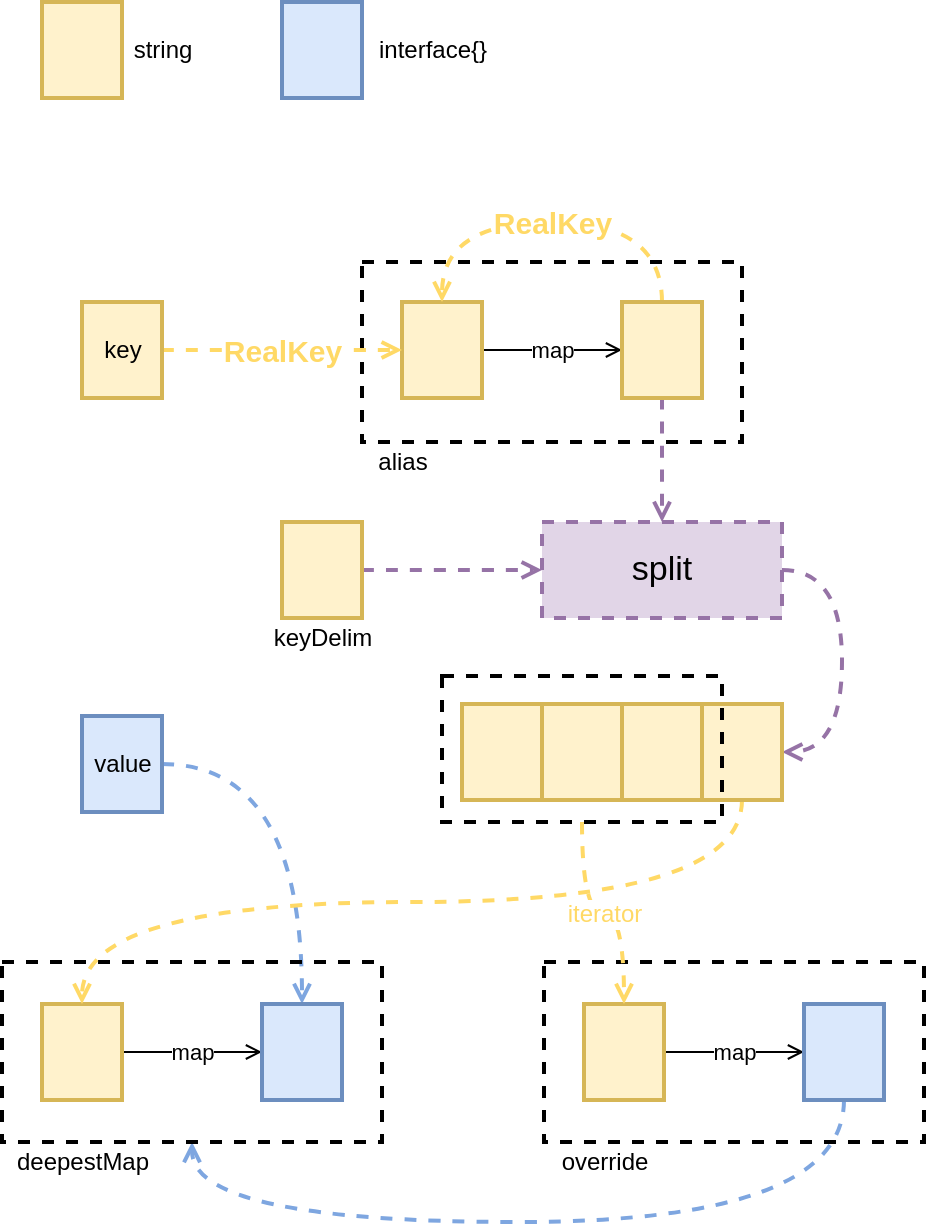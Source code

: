 <mxfile version="14.6.13" type="device" pages="3"><diagram id="QVY1krk-SqojMDnrzBaw" name="set"><mxGraphModel dx="1106" dy="1003" grid="1" gridSize="10" guides="1" tooltips="1" connect="1" arrows="1" fold="1" page="1" pageScale="1" pageWidth="850" pageHeight="1100" math="0" shadow="0"><root><mxCell id="0"/><mxCell id="1" parent="0"/><mxCell id="sGhGVefub9LmewjDB70i-6" value="" style="rounded=0;whiteSpace=wrap;html=1;strokeWidth=2;fontSize=17;fillColor=none;dashed=1;" vertex="1" parent="1"><mxGeometry x="400" y="200" width="190" height="90" as="geometry"/></mxCell><mxCell id="sGhGVefub9LmewjDB70i-12" value="" style="rounded=0;whiteSpace=wrap;html=1;strokeWidth=2;fontSize=17;fillColor=none;dashed=1;" vertex="1" parent="1"><mxGeometry x="491" y="550" width="190" height="90" as="geometry"/></mxCell><mxCell id="sGhGVefub9LmewjDB70i-3" value="map" style="edgeStyle=orthogonalEdgeStyle;rounded=0;orthogonalLoop=1;jettySize=auto;html=1;exitX=1;exitY=0.5;exitDx=0;exitDy=0;entryX=0;entryY=0.5;entryDx=0;entryDy=0;endArrow=open;endFill=0;" edge="1" parent="1" source="sGhGVefub9LmewjDB70i-1" target="sGhGVefub9LmewjDB70i-2"><mxGeometry relative="1" as="geometry"/></mxCell><mxCell id="sGhGVefub9LmewjDB70i-1" value="" style="rounded=0;whiteSpace=wrap;html=1;strokeWidth=2;fontSize=17;fillColor=#fff2cc;strokeColor=#d6b656;" vertex="1" parent="1"><mxGeometry x="420" y="220" width="40" height="48" as="geometry"/></mxCell><mxCell id="sGhGVefub9LmewjDB70i-16" value="RealKey" style="edgeStyle=orthogonalEdgeStyle;curved=1;rounded=0;orthogonalLoop=1;jettySize=auto;html=1;exitX=0.5;exitY=0;exitDx=0;exitDy=0;entryX=0.5;entryY=0;entryDx=0;entryDy=0;dashed=1;fontSize=15;fontColor=#FFD966;endArrow=open;endFill=0;strokeColor=#FFD966;strokeWidth=2;fontStyle=1" edge="1" parent="1" source="sGhGVefub9LmewjDB70i-2" target="sGhGVefub9LmewjDB70i-1"><mxGeometry relative="1" as="geometry"><Array as="points"><mxPoint x="550" y="180"/><mxPoint x="440" y="180"/></Array></mxGeometry></mxCell><mxCell id="sGhGVefub9LmewjDB70i-19" style="edgeStyle=orthogonalEdgeStyle;curved=1;rounded=0;orthogonalLoop=1;jettySize=auto;html=1;exitX=0.5;exitY=1;exitDx=0;exitDy=0;dashed=1;fontSize=15;fontColor=#FFD966;endArrow=open;endFill=0;strokeColor=#9673a6;strokeWidth=2;fillColor=#e1d5e7;" edge="1" parent="1" source="sGhGVefub9LmewjDB70i-2" target="sGhGVefub9LmewjDB70i-23"><mxGeometry relative="1" as="geometry"><mxPoint x="550" y="330" as="targetPoint"/></mxGeometry></mxCell><mxCell id="sGhGVefub9LmewjDB70i-2" value="" style="rounded=0;whiteSpace=wrap;html=1;strokeWidth=2;fontSize=17;fillColor=#fff2cc;strokeColor=#d6b656;" vertex="1" parent="1"><mxGeometry x="530" y="220" width="40" height="48" as="geometry"/></mxCell><mxCell id="sGhGVefub9LmewjDB70i-4" value="" style="rounded=0;whiteSpace=wrap;html=1;strokeWidth=2;fontSize=17;fillColor=#fff2cc;strokeColor=#d6b656;" vertex="1" parent="1"><mxGeometry x="240" y="70" width="40" height="48" as="geometry"/></mxCell><mxCell id="sGhGVefub9LmewjDB70i-5" value="string" style="text;html=1;align=center;verticalAlign=middle;resizable=0;points=[];autosize=1;strokeColor=none;" vertex="1" parent="1"><mxGeometry x="280" y="84" width="40" height="20" as="geometry"/></mxCell><mxCell id="sGhGVefub9LmewjDB70i-7" value="alias" style="text;html=1;align=center;verticalAlign=middle;resizable=0;points=[];autosize=1;strokeColor=none;" vertex="1" parent="1"><mxGeometry x="400" y="290" width="40" height="20" as="geometry"/></mxCell><mxCell id="sGhGVefub9LmewjDB70i-11" value="map" style="edgeStyle=orthogonalEdgeStyle;rounded=0;orthogonalLoop=1;jettySize=auto;html=1;exitX=1;exitY=0.5;exitDx=0;exitDy=0;entryX=0;entryY=0.5;entryDx=0;entryDy=0;endArrow=open;endFill=0;" edge="1" parent="1" source="sGhGVefub9LmewjDB70i-8" target="sGhGVefub9LmewjDB70i-10"><mxGeometry relative="1" as="geometry"/></mxCell><mxCell id="sGhGVefub9LmewjDB70i-14" value="RealKey" style="edgeStyle=orthogonalEdgeStyle;rounded=0;orthogonalLoop=1;jettySize=auto;html=1;exitX=1;exitY=0.5;exitDx=0;exitDy=0;entryX=0;entryY=0.5;entryDx=0;entryDy=0;endArrow=open;endFill=0;curved=1;strokeWidth=2;dashed=1;fillColor=#fff2cc;strokeColor=#FFD966;fontColor=#FFD966;fontStyle=1;fontSize=15;" edge="1" parent="1" source="sGhGVefub9LmewjDB70i-17" target="sGhGVefub9LmewjDB70i-1"><mxGeometry relative="1" as="geometry"><Array as="points"><mxPoint x="310" y="244"/></Array></mxGeometry></mxCell><mxCell id="sGhGVefub9LmewjDB70i-8" value="" style="rounded=0;whiteSpace=wrap;html=1;strokeWidth=2;fontSize=17;fillColor=#fff2cc;strokeColor=#d6b656;" vertex="1" parent="1"><mxGeometry x="511" y="571" width="40" height="48" as="geometry"/></mxCell><mxCell id="sGhGVefub9LmewjDB70i-9" value="" style="rounded=0;whiteSpace=wrap;html=1;strokeWidth=2;fontSize=17;fillColor=#dae8fc;strokeColor=#6c8ebf;" vertex="1" parent="1"><mxGeometry x="360" y="70" width="40" height="48" as="geometry"/></mxCell><mxCell id="sGhGVefub9LmewjDB70i-39" style="edgeStyle=orthogonalEdgeStyle;curved=1;rounded=0;orthogonalLoop=1;jettySize=auto;html=1;exitX=0.5;exitY=1;exitDx=0;exitDy=0;entryX=0.5;entryY=1;entryDx=0;entryDy=0;dashed=1;fontSize=12;fontColor=#FFD966;endArrow=open;endFill=0;strokeColor=#7EA6E0;strokeWidth=2;" edge="1" parent="1" source="sGhGVefub9LmewjDB70i-10" target="sGhGVefub9LmewjDB70i-32"><mxGeometry relative="1" as="geometry"><Array as="points"><mxPoint x="641" y="680"/><mxPoint x="315" y="680"/></Array></mxGeometry></mxCell><mxCell id="sGhGVefub9LmewjDB70i-10" value="" style="rounded=0;whiteSpace=wrap;html=1;strokeWidth=2;fontSize=17;fillColor=#dae8fc;strokeColor=#6c8ebf;" vertex="1" parent="1"><mxGeometry x="621" y="571" width="40" height="48" as="geometry"/></mxCell><mxCell id="sGhGVefub9LmewjDB70i-13" value="override" style="text;html=1;align=center;verticalAlign=middle;resizable=0;points=[];autosize=1;strokeColor=none;" vertex="1" parent="1"><mxGeometry x="491" y="640" width="60" height="20" as="geometry"/></mxCell><mxCell id="sGhGVefub9LmewjDB70i-17" value="" style="rounded=0;whiteSpace=wrap;html=1;strokeWidth=2;fontSize=17;fillColor=#fff2cc;strokeColor=#d6b656;" vertex="1" parent="1"><mxGeometry x="260" y="220" width="40" height="48" as="geometry"/></mxCell><mxCell id="sGhGVefub9LmewjDB70i-43" style="edgeStyle=orthogonalEdgeStyle;curved=1;rounded=0;orthogonalLoop=1;jettySize=auto;html=1;exitX=1;exitY=0.5;exitDx=0;exitDy=0;entryX=0.5;entryY=0;entryDx=0;entryDy=0;dashed=1;fontSize=12;fontColor=#FFD966;endArrow=open;endFill=0;strokeColor=#7EA6E0;strokeWidth=2;" edge="1" parent="1" source="sGhGVefub9LmewjDB70i-18" target="sGhGVefub9LmewjDB70i-35"><mxGeometry relative="1" as="geometry"/></mxCell><mxCell id="sGhGVefub9LmewjDB70i-18" value="" style="rounded=0;whiteSpace=wrap;html=1;strokeWidth=2;fontSize=17;fillColor=#dae8fc;strokeColor=#6c8ebf;" vertex="1" parent="1"><mxGeometry x="260" y="427" width="40" height="48" as="geometry"/></mxCell><mxCell id="sGhGVefub9LmewjDB70i-20" value="" style="rounded=0;whiteSpace=wrap;html=1;strokeWidth=2;fontSize=17;fillColor=#fff2cc;strokeColor=#d6b656;" vertex="1" parent="1"><mxGeometry x="450" y="421" width="40" height="48" as="geometry"/></mxCell><mxCell id="sGhGVefub9LmewjDB70i-31" value="iterator" style="edgeStyle=orthogonalEdgeStyle;curved=1;rounded=0;orthogonalLoop=1;jettySize=auto;html=1;exitX=0.5;exitY=1;exitDx=0;exitDy=0;entryX=0.5;entryY=0;entryDx=0;entryDy=0;dashed=1;fontSize=12;fontColor=#FFD966;endArrow=open;endFill=0;strokeColor=#FFD966;strokeWidth=2;" edge="1" parent="1" source="sGhGVefub9LmewjDB70i-41" target="sGhGVefub9LmewjDB70i-8"><mxGeometry relative="1" as="geometry"><mxPoint x="445" y="520" as="sourcePoint"/></mxGeometry></mxCell><mxCell id="sGhGVefub9LmewjDB70i-21" value="" style="rounded=0;whiteSpace=wrap;html=1;strokeWidth=2;fontSize=17;fillColor=#fff2cc;strokeColor=#d6b656;" vertex="1" parent="1"><mxGeometry x="490" y="421" width="40" height="48" as="geometry"/></mxCell><mxCell id="sGhGVefub9LmewjDB70i-22" value="" style="rounded=0;whiteSpace=wrap;html=1;strokeWidth=2;fontSize=17;fillColor=#fff2cc;strokeColor=#d6b656;" vertex="1" parent="1"><mxGeometry x="530" y="421" width="40" height="48" as="geometry"/></mxCell><mxCell id="sGhGVefub9LmewjDB70i-38" style="edgeStyle=orthogonalEdgeStyle;curved=1;rounded=0;orthogonalLoop=1;jettySize=auto;html=1;exitX=1;exitY=0.5;exitDx=0;exitDy=0;entryX=1;entryY=0.5;entryDx=0;entryDy=0;dashed=1;fontSize=12;fontColor=#FFD966;endArrow=open;endFill=0;strokeColor=#9673a6;strokeWidth=2;fillColor=#e1d5e7;" edge="1" parent="1" source="sGhGVefub9LmewjDB70i-23" target="sGhGVefub9LmewjDB70i-40"><mxGeometry relative="1" as="geometry"><Array as="points"><mxPoint x="640" y="354"/><mxPoint x="640" y="445"/></Array></mxGeometry></mxCell><mxCell id="sGhGVefub9LmewjDB70i-23" value="split" style="rounded=0;whiteSpace=wrap;html=1;strokeWidth=2;fontSize=17;dashed=1;fillColor=#e1d5e7;strokeColor=#9673a6;" vertex="1" parent="1"><mxGeometry x="490" y="330" width="120" height="48" as="geometry"/></mxCell><mxCell id="sGhGVefub9LmewjDB70i-28" style="edgeStyle=orthogonalEdgeStyle;curved=1;rounded=0;orthogonalLoop=1;jettySize=auto;html=1;exitX=1;exitY=0.5;exitDx=0;exitDy=0;entryX=0;entryY=0.5;entryDx=0;entryDy=0;dashed=1;fontSize=12;fontColor=#FFD966;endArrow=open;endFill=0;strokeColor=#9673a6;strokeWidth=2;fillColor=#e1d5e7;" edge="1" parent="1" source="sGhGVefub9LmewjDB70i-25" target="sGhGVefub9LmewjDB70i-23"><mxGeometry relative="1" as="geometry"/></mxCell><mxCell id="sGhGVefub9LmewjDB70i-25" value="" style="rounded=0;whiteSpace=wrap;html=1;strokeWidth=2;fontSize=17;fillColor=#fff2cc;strokeColor=#d6b656;" vertex="1" parent="1"><mxGeometry x="360" y="330" width="40" height="48" as="geometry"/></mxCell><mxCell id="sGhGVefub9LmewjDB70i-26" value="key" style="text;html=1;align=center;verticalAlign=middle;resizable=0;points=[];autosize=1;fontSize=12;" vertex="1" parent="1"><mxGeometry x="265" y="234" width="30" height="20" as="geometry"/></mxCell><mxCell id="sGhGVefub9LmewjDB70i-27" value="value" style="text;html=1;align=center;verticalAlign=middle;resizable=0;points=[];autosize=1;fontSize=12;" vertex="1" parent="1"><mxGeometry x="260" y="441" width="40" height="20" as="geometry"/></mxCell><mxCell id="sGhGVefub9LmewjDB70i-29" value="keyDelim" style="text;html=1;align=center;verticalAlign=middle;resizable=0;points=[];autosize=1;fontSize=12;" vertex="1" parent="1"><mxGeometry x="350" y="378" width="60" height="20" as="geometry"/></mxCell><mxCell id="sGhGVefub9LmewjDB70i-32" value="" style="rounded=0;whiteSpace=wrap;html=1;strokeWidth=2;fontSize=17;fillColor=none;dashed=1;" vertex="1" parent="1"><mxGeometry x="220" y="550" width="190" height="90" as="geometry"/></mxCell><mxCell id="sGhGVefub9LmewjDB70i-33" value="map" style="edgeStyle=orthogonalEdgeStyle;rounded=0;orthogonalLoop=1;jettySize=auto;html=1;exitX=1;exitY=0.5;exitDx=0;exitDy=0;entryX=0;entryY=0.5;entryDx=0;entryDy=0;endArrow=open;endFill=0;" edge="1" parent="1" source="sGhGVefub9LmewjDB70i-34" target="sGhGVefub9LmewjDB70i-35"><mxGeometry relative="1" as="geometry"/></mxCell><mxCell id="sGhGVefub9LmewjDB70i-34" value="" style="rounded=0;whiteSpace=wrap;html=1;strokeWidth=2;fontSize=17;fillColor=#fff2cc;strokeColor=#d6b656;" vertex="1" parent="1"><mxGeometry x="240" y="571" width="40" height="48" as="geometry"/></mxCell><mxCell id="sGhGVefub9LmewjDB70i-35" value="" style="rounded=0;whiteSpace=wrap;html=1;strokeWidth=2;fontSize=17;fillColor=#dae8fc;strokeColor=#6c8ebf;" vertex="1" parent="1"><mxGeometry x="350" y="571" width="40" height="48" as="geometry"/></mxCell><mxCell id="sGhGVefub9LmewjDB70i-36" value="deepestMap" style="text;html=1;align=center;verticalAlign=middle;resizable=0;points=[];autosize=1;strokeColor=none;" vertex="1" parent="1"><mxGeometry x="220" y="640" width="80" height="20" as="geometry"/></mxCell><mxCell id="sGhGVefub9LmewjDB70i-42" style="edgeStyle=orthogonalEdgeStyle;curved=1;rounded=0;orthogonalLoop=1;jettySize=auto;html=1;exitX=0.5;exitY=1;exitDx=0;exitDy=0;entryX=0.5;entryY=0;entryDx=0;entryDy=0;dashed=1;fontSize=12;fontColor=#FFD966;endArrow=open;endFill=0;strokeWidth=2;fillColor=#fff2cc;strokeColor=#FFD966;" edge="1" parent="1" source="sGhGVefub9LmewjDB70i-40" target="sGhGVefub9LmewjDB70i-34"><mxGeometry relative="1" as="geometry"/></mxCell><mxCell id="sGhGVefub9LmewjDB70i-40" value="" style="rounded=0;whiteSpace=wrap;html=1;strokeWidth=2;fontSize=17;fillColor=#fff2cc;strokeColor=#d6b656;" vertex="1" parent="1"><mxGeometry x="570" y="421" width="40" height="48" as="geometry"/></mxCell><mxCell id="sGhGVefub9LmewjDB70i-41" value="" style="rounded=0;whiteSpace=wrap;html=1;strokeWidth=2;fontSize=17;dashed=1;fontColor=#FFD966;fillColor=none;" vertex="1" parent="1"><mxGeometry x="440" y="407" width="140" height="73" as="geometry"/></mxCell><mxCell id="sGhGVefub9LmewjDB70i-45" value="interface{}" style="text;html=1;align=center;verticalAlign=middle;resizable=0;points=[];autosize=1;fontSize=12;" vertex="1" parent="1"><mxGeometry x="400" y="84" width="70" height="20" as="geometry"/></mxCell></root></mxGraphModel></diagram><diagram id="7SM6qyC0h4ifVE3VPMMS" name="remote"><mxGraphModel dx="1106" dy="1003" grid="1" gridSize="10" guides="1" tooltips="1" connect="1" arrows="1" fold="1" page="1" pageScale="1" pageWidth="850" pageHeight="1100" math="0" shadow="0"><root><mxCell id="oouWDib1Eq7o747u-E21-0"/><mxCell id="oouWDib1Eq7o747u-E21-1" parent="oouWDib1Eq7o747u-E21-0"/><mxCell id="1q4EOkN3p0JSK2K-4x9x-20" value="" style="rounded=0;whiteSpace=wrap;html=1;strokeWidth=2;fontSize=17;fontColor=#330000;fillColor=none;dashed=1;" vertex="1" parent="oouWDib1Eq7o747u-E21-1"><mxGeometry x="560" y="360" width="80" height="190" as="geometry"/></mxCell><mxCell id="20MEeCDB1a2APjdDn2bs-6" value="append" style="edgeStyle=orthogonalEdgeStyle;curved=1;rounded=0;orthogonalLoop=1;jettySize=auto;html=1;exitX=1;exitY=0.5;exitDx=0;exitDy=0;entryX=0;entryY=0.5;entryDx=0;entryDy=0;dashed=1;fontSize=15;endArrow=open;endFill=0;strokeWidth=2;fillColor=#ffe6cc;strokeColor=#FFB570;fontColor=#FFB570;fontStyle=1" edge="1" parent="oouWDib1Eq7o747u-E21-1" source="20MEeCDB1a2APjdDn2bs-0" target="20MEeCDB1a2APjdDn2bs-3"><mxGeometry relative="1" as="geometry"/></mxCell><mxCell id="20MEeCDB1a2APjdDn2bs-0" value="" style="rounded=0;whiteSpace=wrap;html=1;strokeWidth=2;fontSize=17;fillColor=#ffe6cc;strokeColor=#d79b00;" vertex="1" parent="oouWDib1Eq7o747u-E21-1"><mxGeometry x="200" y="240" width="40" height="48" as="geometry"/></mxCell><mxCell id="20MEeCDB1a2APjdDn2bs-1" value="" style="rounded=0;whiteSpace=wrap;html=1;strokeWidth=2;fontSize=17;fillColor=#ffe6cc;strokeColor=#d79b00;" vertex="1" parent="oouWDib1Eq7o747u-E21-1"><mxGeometry x="140" y="140" width="40" height="48" as="geometry"/></mxCell><mxCell id="20MEeCDB1a2APjdDn2bs-2" value="defaultRemoteProvider" style="text;html=1;align=center;verticalAlign=middle;resizable=0;points=[];autosize=1;fontSize=12;" vertex="1" parent="oouWDib1Eq7o747u-E21-1"><mxGeometry x="180" y="154" width="140" height="20" as="geometry"/></mxCell><mxCell id="20MEeCDB1a2APjdDn2bs-3" value="" style="rounded=0;whiteSpace=wrap;html=1;strokeWidth=2;fontSize=17;fillColor=#ffe6cc;strokeColor=#d79b00;" vertex="1" parent="oouWDib1Eq7o747u-E21-1"><mxGeometry x="355" y="240" width="40" height="48" as="geometry"/></mxCell><mxCell id="20MEeCDB1a2APjdDn2bs-4" value="" style="rounded=0;whiteSpace=wrap;html=1;strokeWidth=2;fontSize=17;fillColor=#ffe6cc;strokeColor=#d79b00;" vertex="1" parent="oouWDib1Eq7o747u-E21-1"><mxGeometry x="395" y="240" width="40" height="48" as="geometry"/></mxCell><mxCell id="20MEeCDB1a2APjdDn2bs-11" style="edgeStyle=orthogonalEdgeStyle;curved=1;rounded=0;orthogonalLoop=1;jettySize=auto;html=1;exitX=1;exitY=0.5;exitDx=0;exitDy=0;entryX=1;entryY=0.5;entryDx=0;entryDy=0;dashed=1;fontSize=15;fontColor=#FFB570;endArrow=open;endFill=0;strokeColor=#FFB570;strokeWidth=2;" edge="1" parent="oouWDib1Eq7o747u-E21-1" source="20MEeCDB1a2APjdDn2bs-5" target="20MEeCDB1a2APjdDn2bs-10"><mxGeometry relative="1" as="geometry"><Array as="points"><mxPoint x="500" y="264"/><mxPoint x="500" y="394"/></Array></mxGeometry></mxCell><mxCell id="20MEeCDB1a2APjdDn2bs-5" value="" style="rounded=0;whiteSpace=wrap;html=1;strokeWidth=2;fontSize=17;fillColor=#ffe6cc;strokeColor=#d79b00;" vertex="1" parent="oouWDib1Eq7o747u-E21-1"><mxGeometry x="435" y="240" width="40" height="48" as="geometry"/></mxCell><mxCell id="20MEeCDB1a2APjdDn2bs-9" value="iterator" style="endArrow=open;html=1;dashed=1;fontSize=15;fontColor=#FFB570;strokeColor=#FFB570;strokeWidth=2;endFill=0;fontStyle=1" edge="1" parent="oouWDib1Eq7o747u-E21-1"><mxGeometry width="50" height="50" relative="1" as="geometry"><mxPoint x="360" y="300" as="sourcePoint"/><mxPoint x="470" y="300" as="targetPoint"/></mxGeometry></mxCell><mxCell id="1q4EOkN3p0JSK2K-4x9x-12" value="get" style="edgeStyle=orthogonalEdgeStyle;curved=1;rounded=0;orthogonalLoop=1;jettySize=auto;html=1;exitX=0.5;exitY=1;exitDx=0;exitDy=0;entryX=0.5;entryY=0;entryDx=0;entryDy=0;fontSize=15;endArrow=open;endFill=0;strokeWidth=2;fillColor=#d5e8d4;dashed=1;fontColor=#97D077;fontStyle=1;strokeColor=#97D077;" edge="1" parent="oouWDib1Eq7o747u-E21-1" source="20MEeCDB1a2APjdDn2bs-10" target="1q4EOkN3p0JSK2K-4x9x-9"><mxGeometry relative="1" as="geometry"/></mxCell><mxCell id="20MEeCDB1a2APjdDn2bs-10" value="" style="rounded=0;whiteSpace=wrap;html=1;strokeWidth=2;fontSize=17;fillColor=#ffe6cc;strokeColor=#d79b00;" vertex="1" parent="oouWDib1Eq7o747u-E21-1"><mxGeometry x="435" y="370" width="40" height="48" as="geometry"/></mxCell><mxCell id="1q4EOkN3p0JSK2K-4x9x-7" value="ConfigMap" style="rounded=0;whiteSpace=wrap;html=1;strokeWidth=2;fontSize=17;dashed=1;fontColor=#330000;fillColor=none;" vertex="1" parent="oouWDib1Eq7o747u-E21-1"><mxGeometry x="200" y="486" width="120" height="48" as="geometry"/></mxCell><mxCell id="1q4EOkN3p0JSK2K-4x9x-18" style="edgeStyle=orthogonalEdgeStyle;curved=1;rounded=0;orthogonalLoop=1;jettySize=auto;html=1;exitX=0;exitY=0.5;exitDx=0;exitDy=0;entryX=1;entryY=0.5;entryDx=0;entryDy=0;fontSize=11;fontColor=#330000;endArrow=open;endFill=0;strokeWidth=2;strokeColor=#97D077;dashed=1;" edge="1" parent="oouWDib1Eq7o747u-E21-1" source="1q4EOkN3p0JSK2K-4x9x-9" target="1q4EOkN3p0JSK2K-4x9x-7"><mxGeometry relative="1" as="geometry"/></mxCell><mxCell id="1q4EOkN3p0JSK2K-4x9x-19" value="global" style="edgeStyle=orthogonalEdgeStyle;curved=1;rounded=0;orthogonalLoop=1;jettySize=auto;html=1;exitX=1;exitY=0.5;exitDx=0;exitDy=0;entryX=0;entryY=0.5;entryDx=0;entryDy=0;fontSize=12;endArrow=open;endFill=0;strokeWidth=1;fontColor=#330000;" edge="1" parent="oouWDib1Eq7o747u-E21-1" source="1q4EOkN3p0JSK2K-4x9x-9" target="1q4EOkN3p0JSK2K-4x9x-17"><mxGeometry relative="1" as="geometry"/></mxCell><mxCell id="1q4EOkN3p0JSK2K-4x9x-9" value="" style="rounded=0;whiteSpace=wrap;html=1;strokeWidth=2;fontSize=17;dashed=1;fillColor=#d5e8d4;strokeColor=#82b366;" vertex="1" parent="oouWDib1Eq7o747u-E21-1"><mxGeometry x="435" y="486" width="40" height="48" as="geometry"/></mxCell><mxCell id="1q4EOkN3p0JSK2K-4x9x-10" value="" style="rounded=0;whiteSpace=wrap;html=1;strokeWidth=2;fontSize=17;dashed=1;fillColor=#d5e8d4;strokeColor=#82b366;" vertex="1" parent="oouWDib1Eq7o747u-E21-1"><mxGeometry x="370" y="140" width="40" height="48" as="geometry"/></mxCell><mxCell id="1q4EOkN3p0JSK2K-4x9x-11" value="remoteConfigFactory" style="text;html=1;align=center;verticalAlign=middle;resizable=0;points=[];autosize=1;strokeColor=none;fontSize=11;fontColor=#330000;" vertex="1" parent="oouWDib1Eq7o747u-E21-1"><mxGeometry x="410" y="154" width="120" height="20" as="geometry"/></mxCell><mxCell id="1q4EOkN3p0JSK2K-4x9x-17" value="" style="rounded=0;whiteSpace=wrap;html=1;strokeWidth=2;fontSize=17;dashed=1;fontColor=#330000;fillColor=none;" vertex="1" parent="oouWDib1Eq7o747u-E21-1"><mxGeometry x="580" y="486" width="40" height="48" as="geometry"/></mxCell><mxCell id="1q4EOkN3p0JSK2K-4x9x-21" value="# remote.init" style="text;html=1;align=center;verticalAlign=middle;resizable=0;points=[];autosize=1;strokeColor=none;fontSize=12;fontColor=#330000;" vertex="1" parent="oouWDib1Eq7o747u-E21-1"><mxGeometry x="560" y="340" width="80" height="20" as="geometry"/></mxCell><mxCell id="1q4EOkN3p0JSK2K-4x9x-22" value="" style="rounded=0;whiteSpace=wrap;html=1;strokeWidth=2;fontSize=17;fillColor=#fff2cc;strokeColor=#d6b656;" vertex="1" parent="oouWDib1Eq7o747u-E21-1"><mxGeometry x="560" y="140" width="40" height="48" as="geometry"/></mxCell><mxCell id="1q4EOkN3p0JSK2K-4x9x-23" value="remote.remoteConfigProvider" style="text;html=1;align=center;verticalAlign=middle;resizable=0;points=[];autosize=1;strokeColor=none;fontSize=12;fontColor=#330000;" vertex="1" parent="oouWDib1Eq7o747u-E21-1"><mxGeometry x="600" y="154" width="170" height="20" as="geometry"/></mxCell><mxCell id="1q4EOkN3p0JSK2K-4x9x-26" style="edgeStyle=orthogonalEdgeStyle;curved=1;rounded=0;orthogonalLoop=1;jettySize=auto;html=1;exitX=0.5;exitY=1;exitDx=0;exitDy=0;entryX=0.5;entryY=0;entryDx=0;entryDy=0;fontSize=12;fontColor=#330000;endArrow=open;endFill=0;strokeWidth=2;dashed=1;fillColor=#fff2cc;strokeColor=#FFD966;" edge="1" parent="oouWDib1Eq7o747u-E21-1" source="1q4EOkN3p0JSK2K-4x9x-24" target="1q4EOkN3p0JSK2K-4x9x-17"><mxGeometry relative="1" as="geometry"/></mxCell><mxCell id="1q4EOkN3p0JSK2K-4x9x-27" style="edgeStyle=orthogonalEdgeStyle;curved=1;rounded=0;orthogonalLoop=1;jettySize=auto;html=1;exitX=0;exitY=0.5;exitDx=0;exitDy=0;entryX=1;entryY=0.25;entryDx=0;entryDy=0;fontSize=12;fontColor=#330000;endArrow=block;endFill=0;strokeWidth=2;fillColor=#d5e8d4;strokeColor=#97D077;" edge="1" parent="oouWDib1Eq7o747u-E21-1" source="1q4EOkN3p0JSK2K-4x9x-24" target="1q4EOkN3p0JSK2K-4x9x-9"><mxGeometry relative="1" as="geometry"/></mxCell><mxCell id="1q4EOkN3p0JSK2K-4x9x-24" value="" style="rounded=0;whiteSpace=wrap;html=1;strokeWidth=2;fontSize=17;fillColor=#fff2cc;strokeColor=#d6b656;" vertex="1" parent="oouWDib1Eq7o747u-E21-1"><mxGeometry x="580" y="380" width="40" height="48" as="geometry"/></mxCell></root></mxGraphModel></diagram><diagram id="zP-gqw2qsoFaW6zeo_R0" name="watch"><mxGraphModel dx="1106" dy="1003" grid="1" gridSize="10" guides="1" tooltips="1" connect="1" arrows="1" fold="1" page="1" pageScale="1" pageWidth="850" pageHeight="1100" math="0" shadow="0"><root><mxCell id="u8YW9puJRUSomYZEY-mN-0"/><mxCell id="u8YW9puJRUSomYZEY-mN-1" parent="u8YW9puJRUSomYZEY-mN-0"/><mxCell id="-qOrgrsa9vaqDZSNN6ZP-17" value="III. Done" style="edgeStyle=orthogonalEdgeStyle;curved=1;rounded=0;orthogonalLoop=1;jettySize=auto;html=1;exitX=0.5;exitY=1;exitDx=0;exitDy=0;entryX=0.5;entryY=1;entryDx=0;entryDy=0;dashed=1;fontSize=15;endArrow=open;endFill=0;strokeColor=#6c8ebf;strokeWidth=2;fillColor=#dae8fc;fontColor=#7EA6E0;fontStyle=1" edge="1" parent="u8YW9puJRUSomYZEY-mN-1" source="-qOrgrsa9vaqDZSNN6ZP-6" target="-qOrgrsa9vaqDZSNN6ZP-1"><mxGeometry x="0.233" y="-10" relative="1" as="geometry"><mxPoint as="offset"/></mxGeometry></mxCell><mxCell id="-qOrgrsa9vaqDZSNN6ZP-0" value="" style="rounded=0;whiteSpace=wrap;html=1;strokeWidth=2;fontSize=17;fontColor=#330000;fillColor=none;dashed=1;" vertex="1" parent="u8YW9puJRUSomYZEY-mN-1"><mxGeometry x="190" y="230" width="350" height="370" as="geometry"/></mxCell><mxCell id="-qOrgrsa9vaqDZSNN6ZP-4" value="I. Wait" style="edgeStyle=orthogonalEdgeStyle;curved=1;rounded=0;orthogonalLoop=1;jettySize=auto;html=1;exitX=1;exitY=0.5;exitDx=0;exitDy=0;entryX=0;entryY=0;entryDx=0;entryDy=0;fontSize=15;endArrow=open;endFill=0;strokeColor=#6c8ebf;strokeWidth=2;fillColor=#dae8fc;dashed=1;fontStyle=1;fontColor=#7EA6E0;" edge="1" parent="u8YW9puJRUSomYZEY-mN-1" source="-qOrgrsa9vaqDZSNN6ZP-1" target="-qOrgrsa9vaqDZSNN6ZP-0"><mxGeometry relative="1" as="geometry"/></mxCell><mxCell id="-qOrgrsa9vaqDZSNN6ZP-1" value="" style="rounded=0;whiteSpace=wrap;html=1;strokeWidth=2;fontSize=17;fillColor=#dae8fc;strokeColor=#6c8ebf;" vertex="1" parent="u8YW9puJRUSomYZEY-mN-1"><mxGeometry x="110" y="150" width="40" height="48" as="geometry"/></mxCell><mxCell id="-qOrgrsa9vaqDZSNN6ZP-2" value="" style="rounded=0;whiteSpace=wrap;html=1;strokeWidth=2;fontSize=17;fillColor=#dae8fc;strokeColor=#6c8ebf;" vertex="1" parent="u8YW9puJRUSomYZEY-mN-1"><mxGeometry x="110" y="50" width="40" height="48" as="geometry"/></mxCell><mxCell id="-qOrgrsa9vaqDZSNN6ZP-3" value="sync.WaitGroup" style="text;html=1;align=center;verticalAlign=middle;resizable=0;points=[];autosize=1;strokeColor=none;fontSize=12;fontColor=#330000;" vertex="1" parent="u8YW9puJRUSomYZEY-mN-1"><mxGeometry x="150" y="64" width="100" height="20" as="geometry"/></mxCell><mxCell id="-qOrgrsa9vaqDZSNN6ZP-5" value="intiWG" style="text;html=1;align=center;verticalAlign=middle;resizable=0;points=[];autosize=1;fontSize=11;" vertex="1" parent="u8YW9puJRUSomYZEY-mN-1"><mxGeometry x="105" y="130" width="50" height="20" as="geometry"/></mxCell><mxCell id="-qOrgrsa9vaqDZSNN6ZP-8" value="II. Wait" style="edgeStyle=orthogonalEdgeStyle;curved=1;rounded=0;orthogonalLoop=1;jettySize=auto;html=1;exitX=1;exitY=0.5;exitDx=0;exitDy=0;entryX=0;entryY=0;entryDx=0;entryDy=0;dashed=1;fontSize=15;fontColor=#7EA6E0;endArrow=open;endFill=0;strokeColor=#6c8ebf;strokeWidth=2;fillColor=#dae8fc;fontStyle=1" edge="1" parent="u8YW9puJRUSomYZEY-mN-1" source="-qOrgrsa9vaqDZSNN6ZP-6" target="-qOrgrsa9vaqDZSNN6ZP-7"><mxGeometry relative="1" as="geometry"/></mxCell><mxCell id="-qOrgrsa9vaqDZSNN6ZP-6" value="" style="rounded=0;whiteSpace=wrap;html=1;strokeWidth=2;fontSize=17;fillColor=#dae8fc;strokeColor=#6c8ebf;" vertex="1" parent="u8YW9puJRUSomYZEY-mN-1"><mxGeometry x="210" y="250" width="40" height="48" as="geometry"/></mxCell><mxCell id="-qOrgrsa9vaqDZSNN6ZP-7" value="" style="rounded=0;whiteSpace=wrap;html=1;strokeWidth=2;fontSize=17;fontColor=#7EA6E0;fillColor=none;dashed=1;" vertex="1" parent="u8YW9puJRUSomYZEY-mN-1"><mxGeometry x="280" y="340" width="230" height="240" as="geometry"/></mxCell><mxCell id="-qOrgrsa9vaqDZSNN6ZP-9" value="eventWG" style="text;html=1;align=center;verticalAlign=middle;resizable=0;points=[];autosize=1;fontSize=11;" vertex="1" parent="u8YW9puJRUSomYZEY-mN-1"><mxGeometry x="200" y="230" width="60" height="20" as="geometry"/></mxCell><mxCell id="-qOrgrsa9vaqDZSNN6ZP-15" style="edgeStyle=orthogonalEdgeStyle;curved=1;rounded=0;orthogonalLoop=1;jettySize=auto;html=1;exitX=0.5;exitY=0;exitDx=0;exitDy=0;entryX=0;entryY=0.5;entryDx=0;entryDy=0;dashed=1;fontSize=12;endArrow=open;endFill=0;strokeWidth=2;fontColor=#FFB570;strokeColor=#FFB570;" edge="1" parent="u8YW9puJRUSomYZEY-mN-1" source="-qOrgrsa9vaqDZSNN6ZP-10" target="-qOrgrsa9vaqDZSNN6ZP-13"><mxGeometry relative="1" as="geometry"/></mxCell><mxCell id="-qOrgrsa9vaqDZSNN6ZP-16" style="edgeStyle=orthogonalEdgeStyle;curved=1;rounded=0;orthogonalLoop=1;jettySize=auto;html=1;exitX=0.5;exitY=1;exitDx=0;exitDy=0;entryX=0;entryY=0.5;entryDx=0;entryDy=0;dashed=1;fontSize=12;fontColor=#FFB570;endArrow=open;endFill=0;strokeColor=#FFB570;strokeWidth=2;" edge="1" parent="u8YW9puJRUSomYZEY-mN-1" source="-qOrgrsa9vaqDZSNN6ZP-10" target="-qOrgrsa9vaqDZSNN6ZP-14"><mxGeometry relative="1" as="geometry"/></mxCell><mxCell id="-qOrgrsa9vaqDZSNN6ZP-10" value="" style="rounded=0;whiteSpace=wrap;html=1;strokeWidth=2;fontSize=17;fillColor=#ffe6cc;strokeColor=#d79b00;" vertex="1" parent="u8YW9puJRUSomYZEY-mN-1"><mxGeometry x="210" y="430" width="40" height="48" as="geometry"/></mxCell><mxCell id="-qOrgrsa9vaqDZSNN6ZP-11" value="" style="rounded=0;whiteSpace=wrap;html=1;strokeWidth=2;fontSize=17;fillColor=#ffe6cc;strokeColor=#d79b00;" vertex="1" parent="u8YW9puJRUSomYZEY-mN-1"><mxGeometry x="320" y="50" width="40" height="48" as="geometry"/></mxCell><mxCell id="-qOrgrsa9vaqDZSNN6ZP-12" value="watcher" style="text;html=1;align=center;verticalAlign=middle;resizable=0;points=[];autosize=1;fontSize=12;" vertex="1" parent="u8YW9puJRUSomYZEY-mN-1"><mxGeometry x="360" y="64" width="60" height="20" as="geometry"/></mxCell><mxCell id="-qOrgrsa9vaqDZSNN6ZP-13" value="Event" style="shape=partialRectangle;whiteSpace=wrap;html=1;left=0;right=0;shadow=0;comic=0;strokeWidth=2;fontSize=17;" vertex="1" parent="u8YW9puJRUSomYZEY-mN-1"><mxGeometry x="330" y="370" width="120" height="48" as="geometry"/></mxCell><mxCell id="-qOrgrsa9vaqDZSNN6ZP-18" value="Done" style="edgeStyle=orthogonalEdgeStyle;curved=1;rounded=0;orthogonalLoop=1;jettySize=auto;html=1;exitX=1;exitY=0.5;exitDx=0;exitDy=0;dashed=1;fontSize=15;fontColor=#7EA6E0;endArrow=open;endFill=0;strokeColor=#6c8ebf;strokeWidth=2;entryX=1;entryY=0.25;entryDx=0;entryDy=0;fillColor=#dae8fc;fontStyle=1" edge="1" parent="u8YW9puJRUSomYZEY-mN-1" source="-qOrgrsa9vaqDZSNN6ZP-14" target="-qOrgrsa9vaqDZSNN6ZP-6"><mxGeometry x="0.253" y="38" relative="1" as="geometry"><Array as="points"><mxPoint x="500" y="504"/><mxPoint x="500" y="262"/></Array><mxPoint as="offset"/></mxGeometry></mxCell><mxCell id="-qOrgrsa9vaqDZSNN6ZP-14" value="error" style="shape=partialRectangle;whiteSpace=wrap;html=1;left=0;right=0;shadow=0;comic=0;strokeWidth=2;fontSize=17;" vertex="1" parent="u8YW9puJRUSomYZEY-mN-1"><mxGeometry x="330" y="480" width="120" height="48" as="geometry"/></mxCell></root></mxGraphModel></diagram></mxfile>